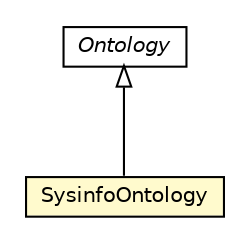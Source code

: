 #!/usr/local/bin/dot
#
# Class diagram 
# Generated by UMLGraph version R5_6-24-gf6e263 (http://www.umlgraph.org/)
#

digraph G {
	edge [fontname="Helvetica",fontsize=10,labelfontname="Helvetica",labelfontsize=10];
	node [fontname="Helvetica",fontsize=10,shape=plaintext];
	nodesep=0.25;
	ranksep=0.5;
	// org.universAAL.middleware.owl.Ontology
	c7960605 [label=<<table title="org.universAAL.middleware.owl.Ontology" border="0" cellborder="1" cellspacing="0" cellpadding="2" port="p" href="../../middleware/owl/Ontology.html">
		<tr><td><table border="0" cellspacing="0" cellpadding="1">
<tr><td align="center" balign="center"><font face="Helvetica-Oblique"> Ontology </font></td></tr>
		</table></td></tr>
		</table>>, URL="../../middleware/owl/Ontology.html", fontname="Helvetica", fontcolor="black", fontsize=10.0];
	// org.universAAL.ontology.sysinfo.SysinfoOntology
	c7961647 [label=<<table title="org.universAAL.ontology.sysinfo.SysinfoOntology" border="0" cellborder="1" cellspacing="0" cellpadding="2" port="p" bgcolor="lemonChiffon" href="./SysinfoOntology.html">
		<tr><td><table border="0" cellspacing="0" cellpadding="1">
<tr><td align="center" balign="center"> SysinfoOntology </td></tr>
		</table></td></tr>
		</table>>, URL="./SysinfoOntology.html", fontname="Helvetica", fontcolor="black", fontsize=10.0];
	//org.universAAL.ontology.sysinfo.SysinfoOntology extends org.universAAL.middleware.owl.Ontology
	c7960605:p -> c7961647:p [dir=back,arrowtail=empty];
}

